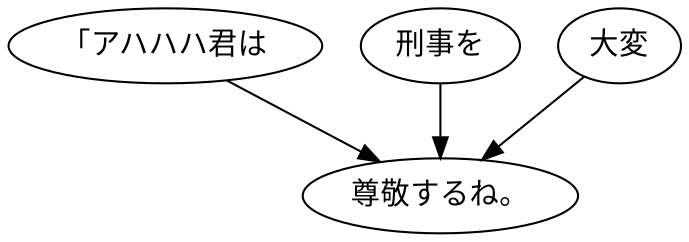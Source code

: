digraph graph6248 {
	node0 [label="「アハハハ君は"];
	node1 [label="刑事を"];
	node2 [label="大変"];
	node3 [label="尊敬するね。"];
	node0 -> node3;
	node1 -> node3;
	node2 -> node3;
}
